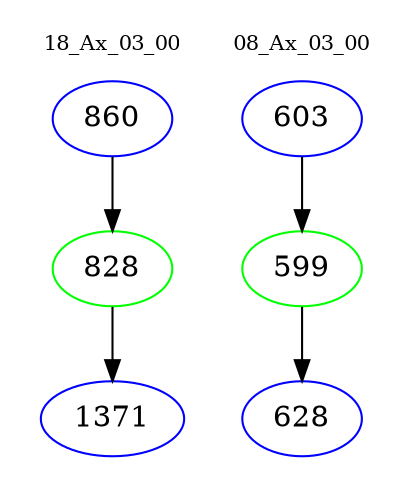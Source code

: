 digraph{
subgraph cluster_0 {
color = white
label = "18_Ax_03_00";
fontsize=10;
T0_860 [label="860", color="blue"]
T0_860 -> T0_828 [color="black"]
T0_828 [label="828", color="green"]
T0_828 -> T0_1371 [color="black"]
T0_1371 [label="1371", color="blue"]
}
subgraph cluster_1 {
color = white
label = "08_Ax_03_00";
fontsize=10;
T1_603 [label="603", color="blue"]
T1_603 -> T1_599 [color="black"]
T1_599 [label="599", color="green"]
T1_599 -> T1_628 [color="black"]
T1_628 [label="628", color="blue"]
}
}
